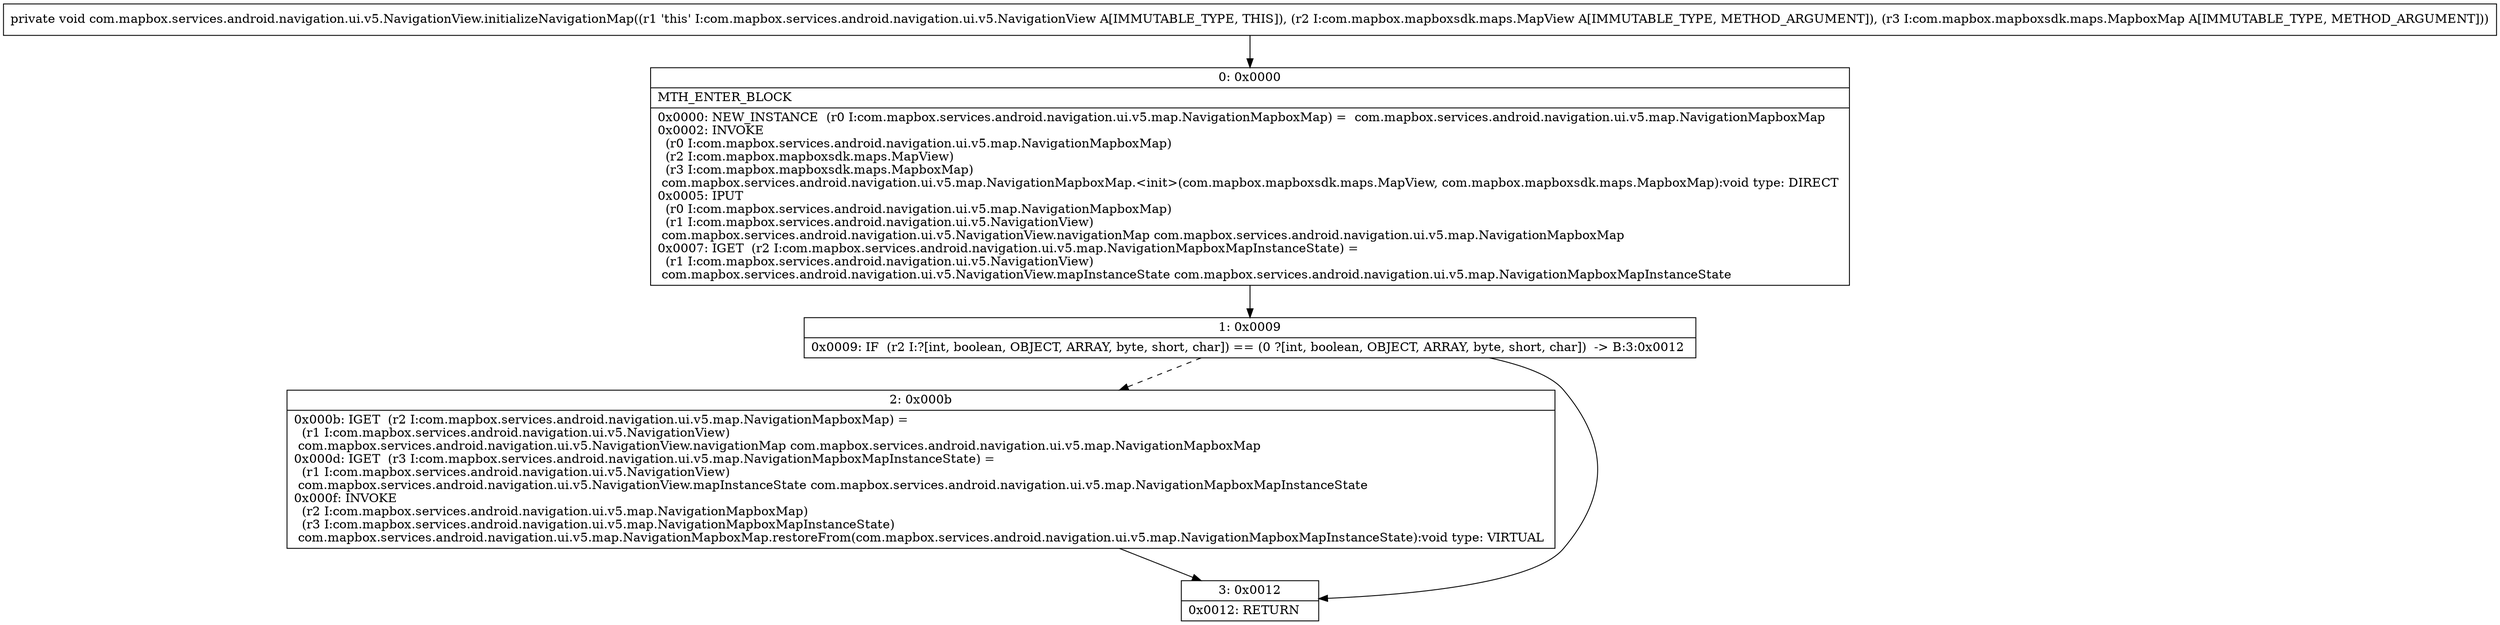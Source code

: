 digraph "CFG forcom.mapbox.services.android.navigation.ui.v5.NavigationView.initializeNavigationMap(Lcom\/mapbox\/mapboxsdk\/maps\/MapView;Lcom\/mapbox\/mapboxsdk\/maps\/MapboxMap;)V" {
Node_0 [shape=record,label="{0\:\ 0x0000|MTH_ENTER_BLOCK\l|0x0000: NEW_INSTANCE  (r0 I:com.mapbox.services.android.navigation.ui.v5.map.NavigationMapboxMap) =  com.mapbox.services.android.navigation.ui.v5.map.NavigationMapboxMap \l0x0002: INVOKE  \l  (r0 I:com.mapbox.services.android.navigation.ui.v5.map.NavigationMapboxMap)\l  (r2 I:com.mapbox.mapboxsdk.maps.MapView)\l  (r3 I:com.mapbox.mapboxsdk.maps.MapboxMap)\l com.mapbox.services.android.navigation.ui.v5.map.NavigationMapboxMap.\<init\>(com.mapbox.mapboxsdk.maps.MapView, com.mapbox.mapboxsdk.maps.MapboxMap):void type: DIRECT \l0x0005: IPUT  \l  (r0 I:com.mapbox.services.android.navigation.ui.v5.map.NavigationMapboxMap)\l  (r1 I:com.mapbox.services.android.navigation.ui.v5.NavigationView)\l com.mapbox.services.android.navigation.ui.v5.NavigationView.navigationMap com.mapbox.services.android.navigation.ui.v5.map.NavigationMapboxMap \l0x0007: IGET  (r2 I:com.mapbox.services.android.navigation.ui.v5.map.NavigationMapboxMapInstanceState) = \l  (r1 I:com.mapbox.services.android.navigation.ui.v5.NavigationView)\l com.mapbox.services.android.navigation.ui.v5.NavigationView.mapInstanceState com.mapbox.services.android.navigation.ui.v5.map.NavigationMapboxMapInstanceState \l}"];
Node_1 [shape=record,label="{1\:\ 0x0009|0x0009: IF  (r2 I:?[int, boolean, OBJECT, ARRAY, byte, short, char]) == (0 ?[int, boolean, OBJECT, ARRAY, byte, short, char])  \-\> B:3:0x0012 \l}"];
Node_2 [shape=record,label="{2\:\ 0x000b|0x000b: IGET  (r2 I:com.mapbox.services.android.navigation.ui.v5.map.NavigationMapboxMap) = \l  (r1 I:com.mapbox.services.android.navigation.ui.v5.NavigationView)\l com.mapbox.services.android.navigation.ui.v5.NavigationView.navigationMap com.mapbox.services.android.navigation.ui.v5.map.NavigationMapboxMap \l0x000d: IGET  (r3 I:com.mapbox.services.android.navigation.ui.v5.map.NavigationMapboxMapInstanceState) = \l  (r1 I:com.mapbox.services.android.navigation.ui.v5.NavigationView)\l com.mapbox.services.android.navigation.ui.v5.NavigationView.mapInstanceState com.mapbox.services.android.navigation.ui.v5.map.NavigationMapboxMapInstanceState \l0x000f: INVOKE  \l  (r2 I:com.mapbox.services.android.navigation.ui.v5.map.NavigationMapboxMap)\l  (r3 I:com.mapbox.services.android.navigation.ui.v5.map.NavigationMapboxMapInstanceState)\l com.mapbox.services.android.navigation.ui.v5.map.NavigationMapboxMap.restoreFrom(com.mapbox.services.android.navigation.ui.v5.map.NavigationMapboxMapInstanceState):void type: VIRTUAL \l}"];
Node_3 [shape=record,label="{3\:\ 0x0012|0x0012: RETURN   \l}"];
MethodNode[shape=record,label="{private void com.mapbox.services.android.navigation.ui.v5.NavigationView.initializeNavigationMap((r1 'this' I:com.mapbox.services.android.navigation.ui.v5.NavigationView A[IMMUTABLE_TYPE, THIS]), (r2 I:com.mapbox.mapboxsdk.maps.MapView A[IMMUTABLE_TYPE, METHOD_ARGUMENT]), (r3 I:com.mapbox.mapboxsdk.maps.MapboxMap A[IMMUTABLE_TYPE, METHOD_ARGUMENT])) }"];
MethodNode -> Node_0;
Node_0 -> Node_1;
Node_1 -> Node_2[style=dashed];
Node_1 -> Node_3;
Node_2 -> Node_3;
}

